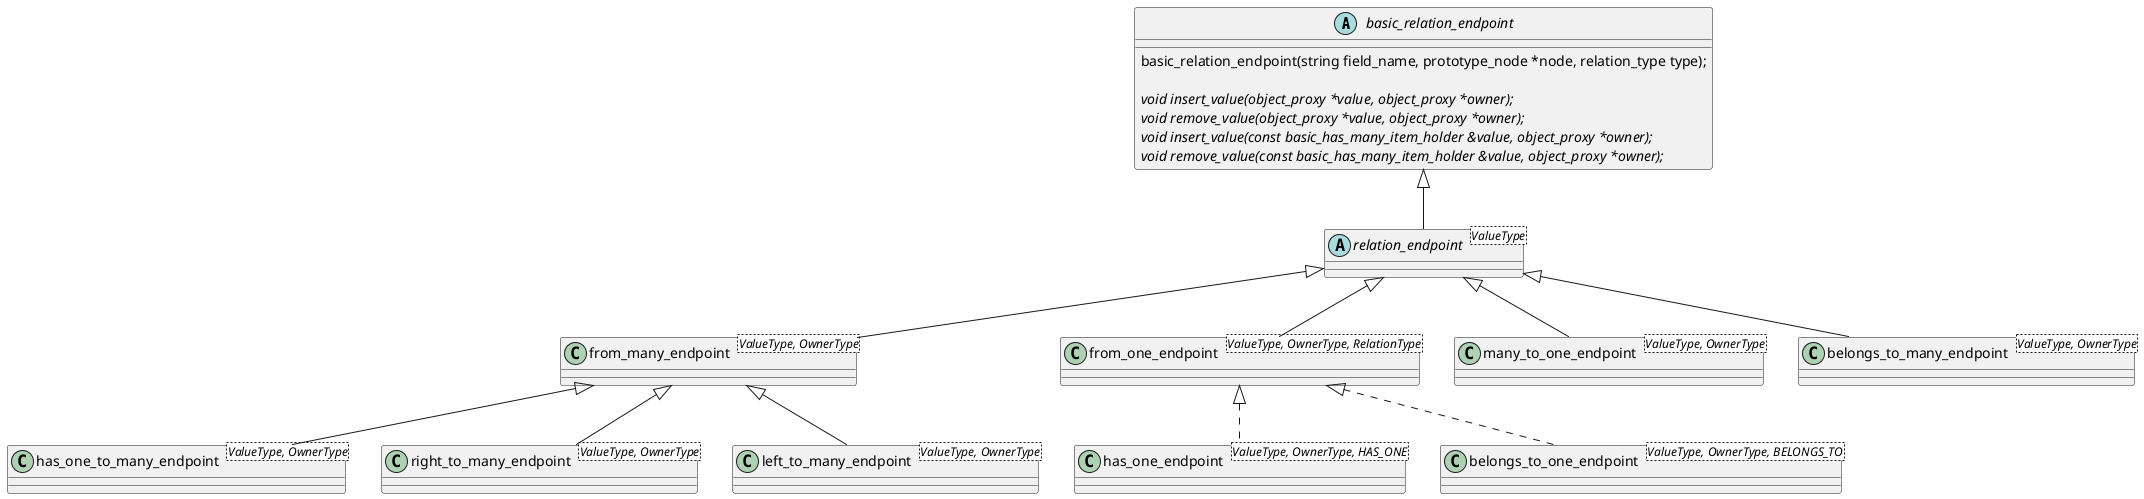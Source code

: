 @startuml
'https://plantuml.com/class-diagram

'enum relation_type {
'BELONGS_TO
'HAS_ONE
'HAS_MANY
'}

abstract class basic_relation_endpoint
{
    basic_relation_endpoint(string field_name, prototype_node *node, relation_type type);

    {abstract} void insert_value(object_proxy *value, object_proxy *owner);
    {abstract} void remove_value(object_proxy *value, object_proxy *owner);
    {abstract} void insert_value(const basic_has_many_item_holder &value, object_proxy *owner);
    {abstract} void remove_value(const basic_has_many_item_holder &value, object_proxy *owner);
}


abstract class relation_endpoint<ValueType>

class from_many_endpoint<ValueType, OwnerType>
class from_one_endpoint<ValueType, OwnerType, RelationType>

class has_one_endpoint<ValueType, OwnerType, HAS_ONE> implements from_one_endpoint
class belongs_to_one_endpoint<ValueType, OwnerType, BELONGS_TO> implements from_one_endpoint

class many_to_one_endpoint<ValueType, OwnerType>
class belongs_to_many_endpoint<ValueType, OwnerType>

together {
class left_to_many_endpoint<ValueType, OwnerType>
class right_to_many_endpoint<ValueType, OwnerType>
class has_one_to_many_endpoint<ValueType, OwnerType>
}

basic_relation_endpoint <|-- relation_endpoint
relation_endpoint <|-- from_many_endpoint
relation_endpoint <|-- from_one_endpoint
relation_endpoint <|-- many_to_one_endpoint
relation_endpoint <|-- belongs_to_many_endpoint

from_many_endpoint <|-- left_to_many_endpoint
from_many_endpoint <|-- right_to_many_endpoint
from_many_endpoint <|-- has_one_to_many_endpoint

'abstract class AbstractList
'abstract AbstractCollection
'interface List
'interface Collection
'
'List <|-- AbstractList
'Collection <|-- AbstractCollection
'
'Collection <|- List
'AbstractCollection <|- AbstractList
'AbstractList <|-- ArrayList
'
'class ArrayList {
'Object[] elementData
'size()
'}
'
'enum TimeUnit {
'DAYS
'HOURS
'MINUTES
'}

@enduml
